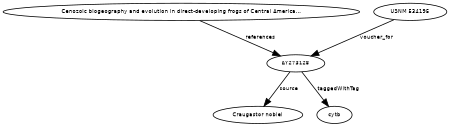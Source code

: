 digraph G {
size="3,3";
node [fontsize=7, fontname="Helvetica"];
edge [fontsize=7, fontname="Helvetica"];
node0 [label="AY273128", width=0.27433100247,height=0.27433100247];
node1 [label="Cenozoic biogeography and evolution in direct-developing frogs of Central America...", width=0.27433100247,height=0.27433100247];
node2 [label="USNM 534195", width=0.27433100247,height=0.27433100247];
node3 [label="Craugastor noblei", width=0.27433100247,height=0.27433100247];
node4 [label="cytb", width=0.27433100247,height=0.27433100247];
node1 -> node0 [label="references"];
node2 -> node0 [label="voucher_for"];
node0 -> node3 [label="source"];
node0 -> node4 [label="taggedWithTag"];
}

